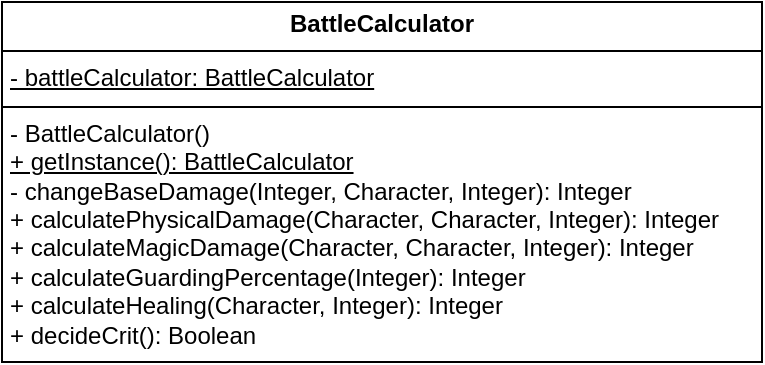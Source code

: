 <mxfile version="26.2.14">
  <diagram id="C5RBs43oDa-KdzZeNtuy" name="Page-1">
    <mxGraphModel dx="1642" dy="711" grid="1" gridSize="10" guides="1" tooltips="1" connect="1" arrows="1" fold="1" page="1" pageScale="1" pageWidth="827" pageHeight="1169" math="0" shadow="0">
      <root>
        <mxCell id="WIyWlLk6GJQsqaUBKTNV-0" />
        <mxCell id="WIyWlLk6GJQsqaUBKTNV-1" parent="WIyWlLk6GJQsqaUBKTNV-0" />
        <mxCell id="JSwSixnjbITlecUUQAn9-4" value="&lt;p style=&quot;margin:0px;margin-top:4px;text-align:center;&quot;&gt;&lt;b&gt;BattleCalculator&lt;/b&gt;&lt;/p&gt;&lt;hr size=&quot;1&quot; style=&quot;border-style:solid;&quot;&gt;&lt;p style=&quot;margin:0px;margin-left:4px;&quot;&gt;&lt;u&gt;- battleCalculator: BattleCalculator&lt;/u&gt;&lt;/p&gt;&lt;hr size=&quot;1&quot; style=&quot;border-style:solid;&quot;&gt;&lt;p style=&quot;margin:0px;margin-left:4px;&quot;&gt;- BattleCalculator()&lt;/p&gt;&lt;p style=&quot;margin:0px;margin-left:4px;&quot;&gt;&lt;u&gt;+ getInstance(): BattleCalculator&lt;/u&gt;&lt;/p&gt;&lt;p style=&quot;margin:0px;margin-left:4px;&quot;&gt;- changeBaseDamage(Integer, Character, Integer): Integer&lt;/p&gt;&lt;p style=&quot;margin:0px;margin-left:4px;&quot;&gt;+ calculatePhysicalDamage(Character, Character, Integer): Integer&lt;/p&gt;&lt;p style=&quot;margin:0px;margin-left:4px;&quot;&gt;+ calculateMagicDamage(Character, Character, Integer): Integer&lt;/p&gt;&lt;p style=&quot;margin:0px;margin-left:4px;&quot;&gt;+ calculateGuardingPercentage(Integer): Integer&lt;/p&gt;&lt;p style=&quot;margin:0px;margin-left:4px;&quot;&gt;+ calculateHealing(Character, Integer): Integer&lt;/p&gt;&lt;p style=&quot;margin:0px;margin-left:4px;&quot;&gt;+ decideCrit(): Boolean&lt;/p&gt;" style="verticalAlign=top;align=left;overflow=fill;html=1;whiteSpace=wrap;" parent="WIyWlLk6GJQsqaUBKTNV-1" vertex="1">
          <mxGeometry x="224" y="170" width="380" height="180" as="geometry" />
        </mxCell>
      </root>
    </mxGraphModel>
  </diagram>
</mxfile>
